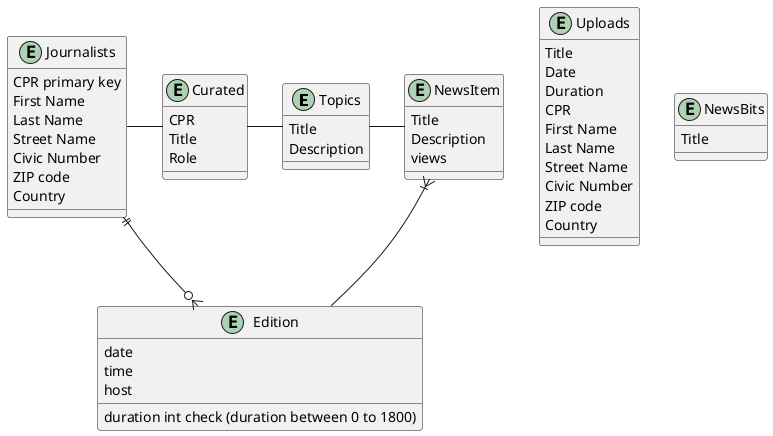 @startuml
'https://plantuml.com/class-diagram

entity Topics{
    Title
    Description
}

entity NewsItem{
    Title
    Description
    views
}

entity Edition{
    date
    time
    duration int check (duration between 0 to 1800)
    host
}

entity Uploads{
    Title
    Date
    Duration
    CPR
    First Name
    Last Name
    Street Name
    Civic Number
    ZIP code
    Country
}

entity Journalists{
    CPR primary key
    First Name
    Last Name
    Street Name
    Civic Number
    ZIP code
    Country
}

entity NewsItem{

}

entity Curated{
    CPR
    Title
    Role
}

entity NewsBits{
    Title

}


Journalists - Curated
Curated - Topics
Topics - NewsItem
NewsItem }|-- Edition
Edition }o--|| Journalists


















@enduml
